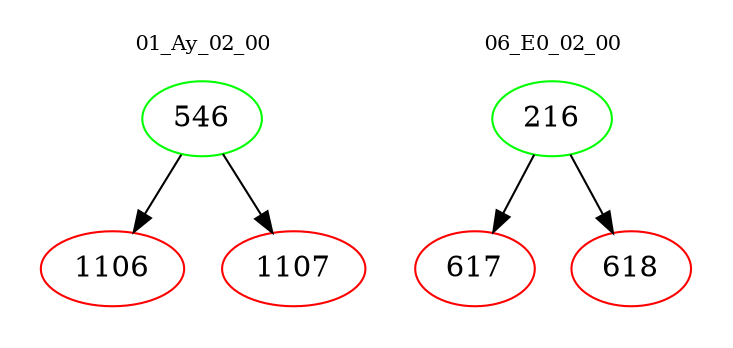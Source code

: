 digraph{
subgraph cluster_0 {
color = white
label = "01_Ay_02_00";
fontsize=10;
T0_546 [label="546", color="green"]
T0_546 -> T0_1106 [color="black"]
T0_1106 [label="1106", color="red"]
T0_546 -> T0_1107 [color="black"]
T0_1107 [label="1107", color="red"]
}
subgraph cluster_1 {
color = white
label = "06_E0_02_00";
fontsize=10;
T1_216 [label="216", color="green"]
T1_216 -> T1_617 [color="black"]
T1_617 [label="617", color="red"]
T1_216 -> T1_618 [color="black"]
T1_618 [label="618", color="red"]
}
}
